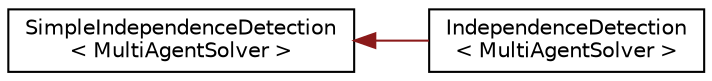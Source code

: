 digraph "Graphical Class Hierarchy"
{
 // INTERACTIVE_SVG=YES
 // LATEX_PDF_SIZE
  edge [fontname="Helvetica",fontsize="10",labelfontname="Helvetica",labelfontsize="10"];
  node [fontname="Helvetica",fontsize="10",shape=record];
  rankdir="LR";
  Node0 [label="SimpleIndependenceDetection\l\< MultiAgentSolver \>",height=0.2,width=0.4,color="black", fillcolor="white", style="filled",URL="$classSimpleIndependenceDetection.html",tooltip="Simple Independent Detection search."];
  Node0 -> Node1 [dir="back",color="firebrick4",fontsize="10",style="solid",fontname="Helvetica"];
  Node1 [label="IndependenceDetection\l\< MultiAgentSolver \>",height=0.2,width=0.4,color="black", fillcolor="white", style="filled",URL="$classIndependenceDetection.html",tooltip="Independence Detection search."];
}
